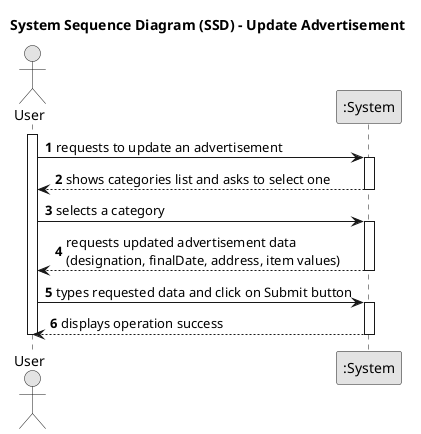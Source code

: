 @startuml
skinparam monochrome true
skinparam packageStyle rectangle
skinparam shadowing false

title System Sequence Diagram (SSD) - Update Advertisement

autonumber

actor "User" as User
participant ":System" as System

activate User

    User -> System : requests to update an advertisement
        activate System

            System --> User : shows categories list and asks to select one
        deactivate System

        User -> System : selects a category
        activate System

            System --> User : requests updated advertisement data \n(designation, finalDate, address, item values)
        deactivate System

        User -> System : types requested data and click on Submit button
        activate System

            System --> User : displays operation success
        deactivate System

deactivate User
@enduml


